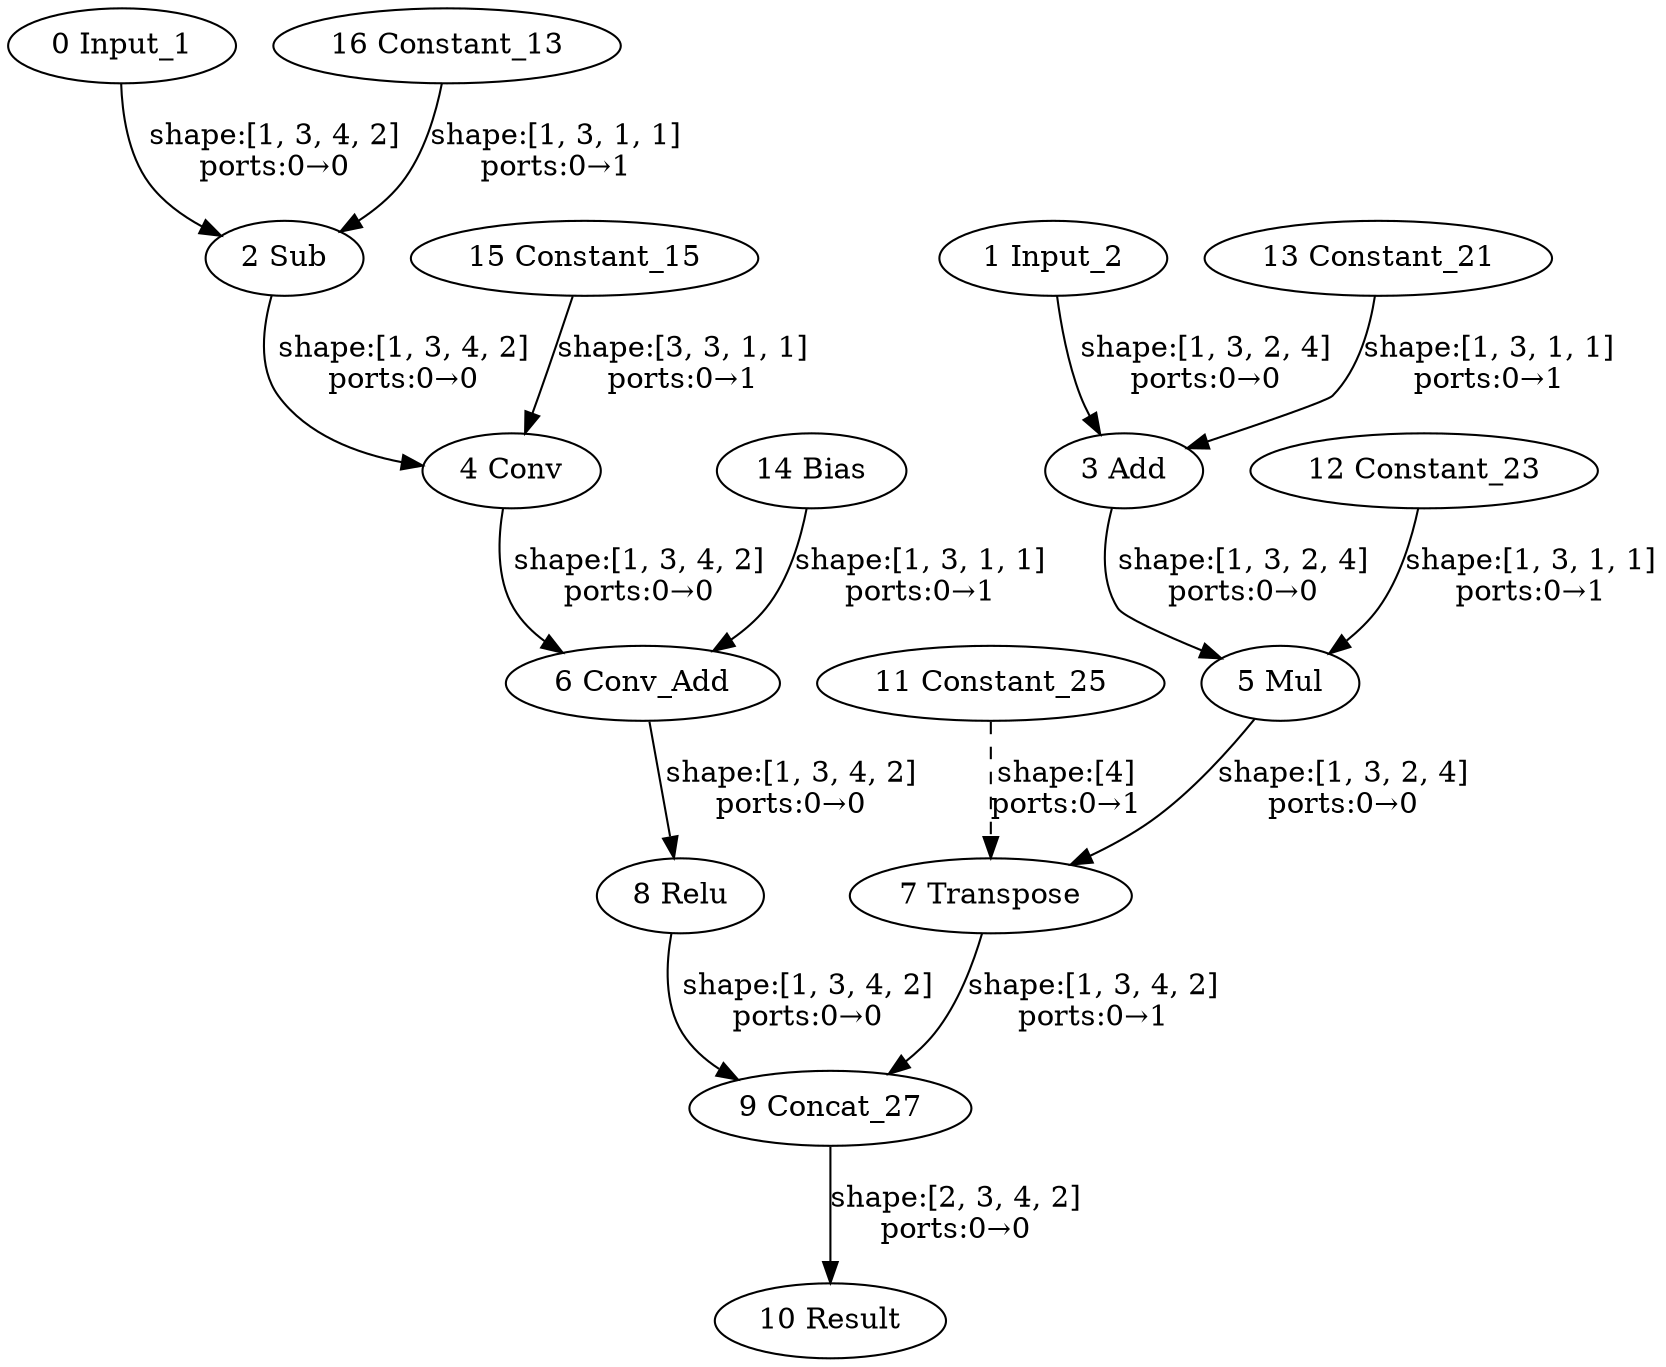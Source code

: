 strict digraph  {
"0 Input_1" [id=0, type=Parameter];
"1 Input_2" [id=1, type=Parameter];
"2 Sub" [id=2, type=Subtract];
"3 Add" [id=3, type=Add];
"4 Conv" [id=4, type=Convolution];
"5 Mul" [id=5, type=Multiply];
"6 Conv_Add" [id=6, type=Add];
"7 Transpose" [id=7, type=Transpose];
"8 Relu" [id=8, type=Relu];
"9 Concat_27" [id=9, type=Concat];
"10 Result" [id=10, type=Result];
"11 Constant_25" [id=11, type=Constant];
"12 Constant_23" [id=12, type=Constant];
"13 Constant_21" [id=13, type=Constant];
"14 Bias" [id=14, type=Constant];
"15 Constant_15" [id=15, type=Constant];
"16 Constant_13" [id=16, type=Constant];
"0 Input_1" -> "2 Sub"  [label="shape:[1, 3, 4, 2]\nports:0→0", style=solid];
"1 Input_2" -> "3 Add"  [label="shape:[1, 3, 2, 4]\nports:0→0", style=solid];
"2 Sub" -> "4 Conv"  [label="shape:[1, 3, 4, 2]\nports:0→0", style=solid];
"3 Add" -> "5 Mul"  [label="shape:[1, 3, 2, 4]\nports:0→0", style=solid];
"4 Conv" -> "6 Conv_Add"  [label="shape:[1, 3, 4, 2]\nports:0→0", style=solid];
"5 Mul" -> "7 Transpose"  [label="shape:[1, 3, 2, 4]\nports:0→0", style=solid];
"6 Conv_Add" -> "8 Relu"  [label="shape:[1, 3, 4, 2]\nports:0→0", style=solid];
"7 Transpose" -> "9 Concat_27"  [label="shape:[1, 3, 4, 2]\nports:0→1", style=solid];
"8 Relu" -> "9 Concat_27"  [label="shape:[1, 3, 4, 2]\nports:0→0", style=solid];
"9 Concat_27" -> "10 Result"  [label="shape:[2, 3, 4, 2]\nports:0→0", style=solid];
"11 Constant_25" -> "7 Transpose"  [label="shape:[4]\nports:0→1", style=dashed];
"12 Constant_23" -> "5 Mul"  [label="shape:[1, 3, 1, 1]\nports:0→1", style=solid];
"13 Constant_21" -> "3 Add"  [label="shape:[1, 3, 1, 1]\nports:0→1", style=solid];
"14 Bias" -> "6 Conv_Add"  [label="shape:[1, 3, 1, 1]\nports:0→1", style=solid];
"15 Constant_15" -> "4 Conv"  [label="shape:[3, 3, 1, 1]\nports:0→1", style=solid];
"16 Constant_13" -> "2 Sub"  [label="shape:[1, 3, 1, 1]\nports:0→1", style=solid];
}
